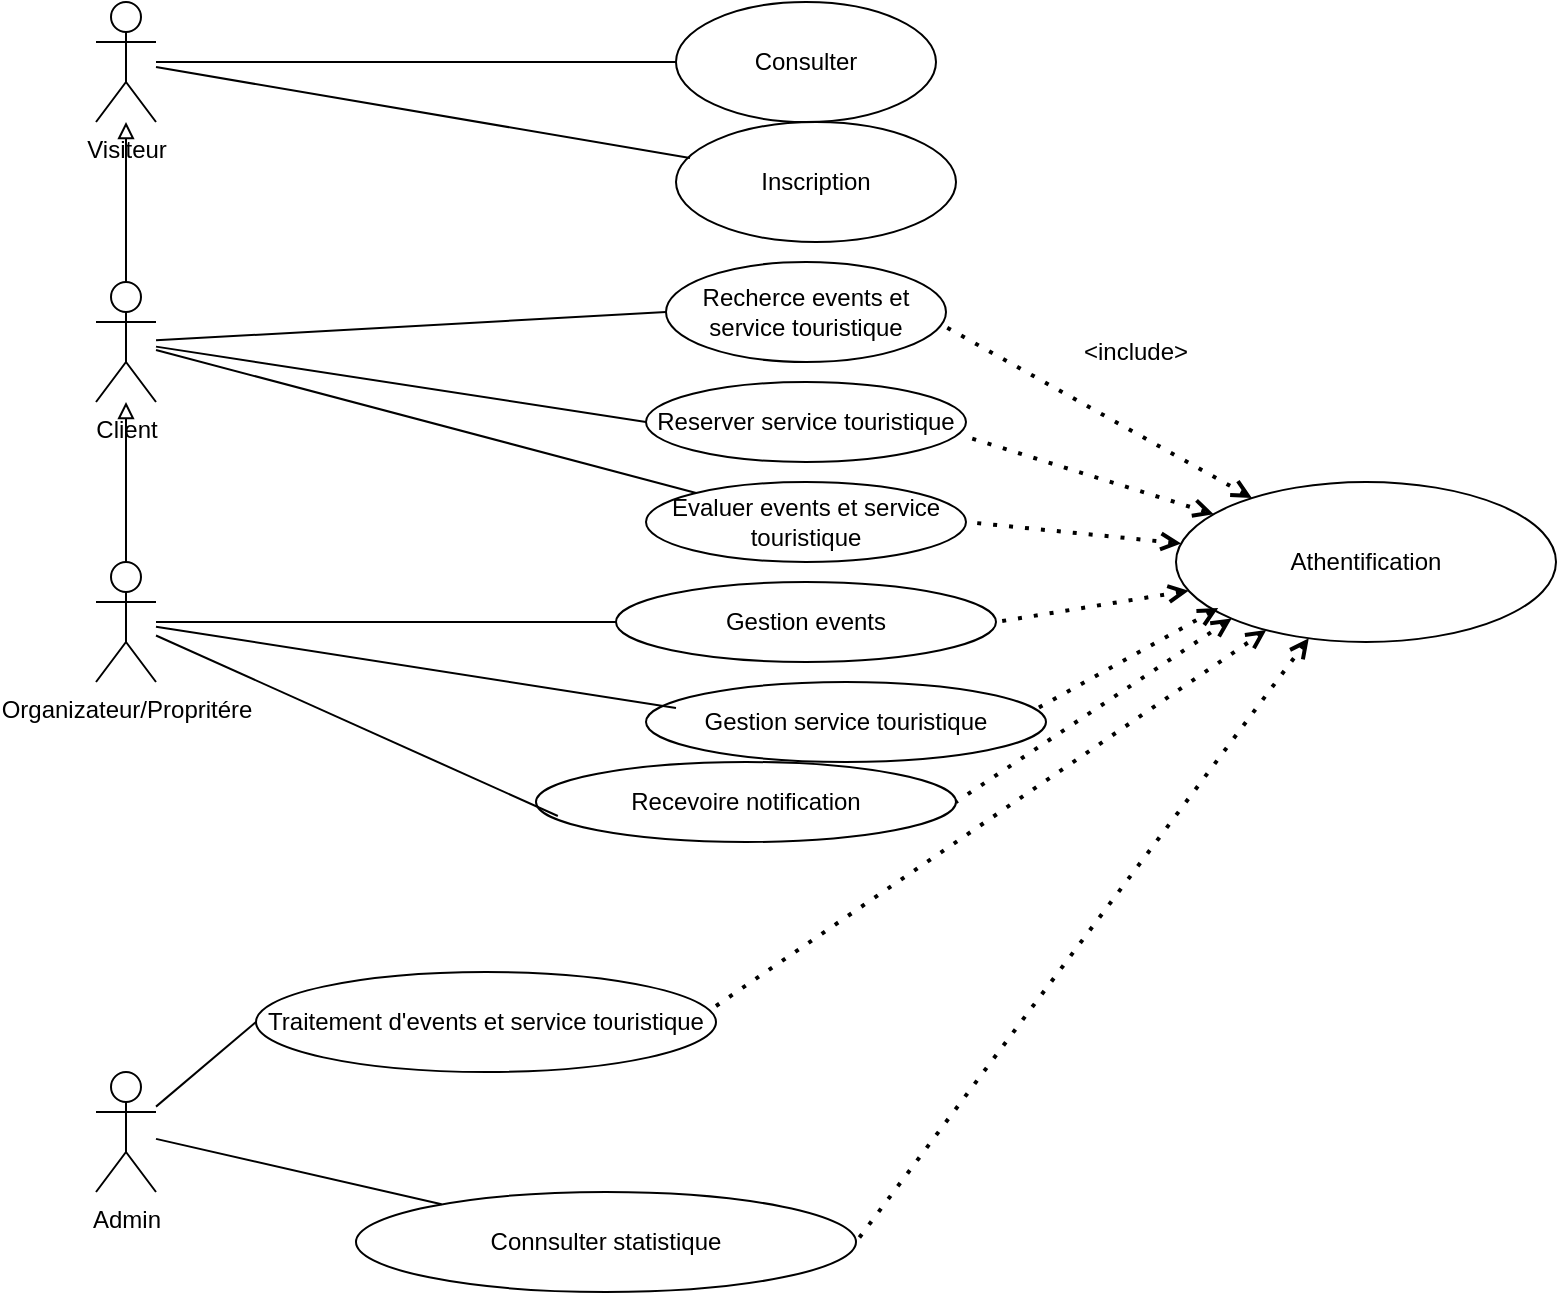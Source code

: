 <mxfile version="23.0.2" type="github">
  <diagram name="Page-1" id="P7TLeiTiltHmnGCo5MTN">
    <mxGraphModel dx="826" dy="437" grid="1" gridSize="10" guides="1" tooltips="1" connect="1" arrows="1" fold="1" page="1" pageScale="1" pageWidth="827" pageHeight="1169" math="0" shadow="0">
      <root>
        <mxCell id="0" />
        <mxCell id="1" parent="0" />
        <mxCell id="sqn5vPOxeCrrnbe9mnzl-1" value="Visiteur" style="shape=umlActor;verticalLabelPosition=bottom;verticalAlign=top;html=1;outlineConnect=0;fillStyle=auto;" parent="1" vertex="1">
          <mxGeometry x="80" y="50" width="30" height="60" as="geometry" />
        </mxCell>
        <mxCell id="sqn5vPOxeCrrnbe9mnzl-16" style="edgeStyle=orthogonalEdgeStyle;rounded=0;orthogonalLoop=1;jettySize=auto;html=1;endArrow=block;endFill=0;" parent="1" source="sqn5vPOxeCrrnbe9mnzl-2" target="sqn5vPOxeCrrnbe9mnzl-1" edge="1">
          <mxGeometry relative="1" as="geometry" />
        </mxCell>
        <mxCell id="sqn5vPOxeCrrnbe9mnzl-2" value="Client" style="shape=umlActor;verticalLabelPosition=bottom;verticalAlign=top;html=1;outlineConnect=0;fillStyle=auto;" parent="1" vertex="1">
          <mxGeometry x="80" y="190" width="30" height="60" as="geometry" />
        </mxCell>
        <mxCell id="sqn5vPOxeCrrnbe9mnzl-4" value="Consulter" style="ellipse;whiteSpace=wrap;html=1;" parent="1" vertex="1">
          <mxGeometry x="370" y="50" width="130" height="60" as="geometry" />
        </mxCell>
        <mxCell id="sqn5vPOxeCrrnbe9mnzl-8" value="Inscription" style="ellipse;whiteSpace=wrap;html=1;" parent="1" vertex="1">
          <mxGeometry x="370" y="110" width="140" height="60" as="geometry" />
        </mxCell>
        <mxCell id="sqn5vPOxeCrrnbe9mnzl-11" value="Recherce events et service touristique" style="ellipse;whiteSpace=wrap;html=1;" parent="1" vertex="1">
          <mxGeometry x="365" y="180" width="140" height="50" as="geometry" />
        </mxCell>
        <mxCell id="sqn5vPOxeCrrnbe9mnzl-13" value="Reserver service touristique" style="ellipse;whiteSpace=wrap;html=1;" parent="1" vertex="1">
          <mxGeometry x="355" y="240" width="160" height="40" as="geometry" />
        </mxCell>
        <mxCell id="sqn5vPOxeCrrnbe9mnzl-15" value="Evaluer events et service touristique" style="ellipse;whiteSpace=wrap;html=1;" parent="1" vertex="1">
          <mxGeometry x="355" y="290" width="160" height="40" as="geometry" />
        </mxCell>
        <mxCell id="sqn5vPOxeCrrnbe9mnzl-18" style="edgeStyle=orthogonalEdgeStyle;rounded=0;orthogonalLoop=1;jettySize=auto;html=1;endArrow=block;endFill=0;" parent="1" source="sqn5vPOxeCrrnbe9mnzl-17" target="sqn5vPOxeCrrnbe9mnzl-2" edge="1">
          <mxGeometry relative="1" as="geometry" />
        </mxCell>
        <mxCell id="sqn5vPOxeCrrnbe9mnzl-17" value="Organizateur/Propritére&lt;br&gt;" style="shape=umlActor;verticalLabelPosition=bottom;verticalAlign=top;html=1;outlineConnect=0;" parent="1" vertex="1">
          <mxGeometry x="80" y="330" width="30" height="60" as="geometry" />
        </mxCell>
        <mxCell id="sqn5vPOxeCrrnbe9mnzl-19" value="Gestion events" style="ellipse;whiteSpace=wrap;html=1;" parent="1" vertex="1">
          <mxGeometry x="340" y="340" width="190" height="40" as="geometry" />
        </mxCell>
        <mxCell id="sqn5vPOxeCrrnbe9mnzl-20" value="Gestion service touristique" style="ellipse;whiteSpace=wrap;html=1;" parent="1" vertex="1">
          <mxGeometry x="355" y="390" width="200" height="40" as="geometry" />
        </mxCell>
        <mxCell id="sqn5vPOxeCrrnbe9mnzl-21" value="Recevoire notification" style="ellipse;whiteSpace=wrap;html=1;" parent="1" vertex="1">
          <mxGeometry x="300" y="430" width="210" height="40" as="geometry" />
        </mxCell>
        <mxCell id="sqn5vPOxeCrrnbe9mnzl-31" value="" style="endArrow=none;html=1;rounded=0;" parent="1" source="sqn5vPOxeCrrnbe9mnzl-1" target="sqn5vPOxeCrrnbe9mnzl-4" edge="1">
          <mxGeometry width="50" height="50" relative="1" as="geometry">
            <mxPoint x="230" y="100" as="sourcePoint" />
            <mxPoint x="280" y="50" as="targetPoint" />
          </mxGeometry>
        </mxCell>
        <mxCell id="sqn5vPOxeCrrnbe9mnzl-32" value="" style="endArrow=none;html=1;rounded=0;entryX=0.05;entryY=0.3;entryDx=0;entryDy=0;entryPerimeter=0;" parent="1" source="sqn5vPOxeCrrnbe9mnzl-1" target="sqn5vPOxeCrrnbe9mnzl-8" edge="1">
          <mxGeometry width="50" height="50" relative="1" as="geometry">
            <mxPoint x="200" y="180" as="sourcePoint" />
            <mxPoint x="250" y="130" as="targetPoint" />
          </mxGeometry>
        </mxCell>
        <mxCell id="sqn5vPOxeCrrnbe9mnzl-33" value="" style="endArrow=none;html=1;rounded=0;entryX=0;entryY=0.5;entryDx=0;entryDy=0;" parent="1" source="sqn5vPOxeCrrnbe9mnzl-2" target="sqn5vPOxeCrrnbe9mnzl-11" edge="1">
          <mxGeometry width="50" height="50" relative="1" as="geometry">
            <mxPoint x="390" y="340" as="sourcePoint" />
            <mxPoint x="440" y="290" as="targetPoint" />
          </mxGeometry>
        </mxCell>
        <mxCell id="sqn5vPOxeCrrnbe9mnzl-34" value="" style="endArrow=none;html=1;rounded=0;entryX=0;entryY=0.5;entryDx=0;entryDy=0;" parent="1" source="sqn5vPOxeCrrnbe9mnzl-2" target="sqn5vPOxeCrrnbe9mnzl-13" edge="1">
          <mxGeometry width="50" height="50" relative="1" as="geometry">
            <mxPoint x="180" y="280" as="sourcePoint" />
            <mxPoint x="230" y="230" as="targetPoint" />
          </mxGeometry>
        </mxCell>
        <mxCell id="sqn5vPOxeCrrnbe9mnzl-35" value="" style="endArrow=none;html=1;rounded=0;" parent="1" source="sqn5vPOxeCrrnbe9mnzl-2" target="sqn5vPOxeCrrnbe9mnzl-15" edge="1">
          <mxGeometry width="50" height="50" relative="1" as="geometry">
            <mxPoint x="390" y="340" as="sourcePoint" />
            <mxPoint x="440" y="290" as="targetPoint" />
          </mxGeometry>
        </mxCell>
        <mxCell id="sqn5vPOxeCrrnbe9mnzl-36" value="" style="endArrow=none;html=1;rounded=0;" parent="1" source="sqn5vPOxeCrrnbe9mnzl-17" target="sqn5vPOxeCrrnbe9mnzl-19" edge="1">
          <mxGeometry width="50" height="50" relative="1" as="geometry">
            <mxPoint x="390" y="340" as="sourcePoint" />
            <mxPoint x="440" y="290" as="targetPoint" />
          </mxGeometry>
        </mxCell>
        <mxCell id="sqn5vPOxeCrrnbe9mnzl-37" value="" style="endArrow=none;html=1;rounded=0;entryX=0.075;entryY=0.325;entryDx=0;entryDy=0;entryPerimeter=0;" parent="1" source="sqn5vPOxeCrrnbe9mnzl-17" target="sqn5vPOxeCrrnbe9mnzl-20" edge="1">
          <mxGeometry width="50" height="50" relative="1" as="geometry">
            <mxPoint x="390" y="340" as="sourcePoint" />
            <mxPoint x="440" y="290" as="targetPoint" />
          </mxGeometry>
        </mxCell>
        <mxCell id="sqn5vPOxeCrrnbe9mnzl-38" value="" style="endArrow=none;html=1;rounded=0;entryX=0.052;entryY=0.675;entryDx=0;entryDy=0;entryPerimeter=0;" parent="1" source="sqn5vPOxeCrrnbe9mnzl-17" target="sqn5vPOxeCrrnbe9mnzl-21" edge="1">
          <mxGeometry width="50" height="50" relative="1" as="geometry">
            <mxPoint x="390" y="340" as="sourcePoint" />
            <mxPoint x="440" y="290" as="targetPoint" />
          </mxGeometry>
        </mxCell>
        <mxCell id="sqn5vPOxeCrrnbe9mnzl-39" value="Admin" style="shape=umlActor;verticalLabelPosition=bottom;verticalAlign=top;html=1;outlineConnect=0;" parent="1" vertex="1">
          <mxGeometry x="80" y="585" width="30" height="60" as="geometry" />
        </mxCell>
        <mxCell id="sqn5vPOxeCrrnbe9mnzl-41" value="Traitement d&#39;events et service touristique" style="ellipse;whiteSpace=wrap;html=1;" parent="1" vertex="1">
          <mxGeometry x="160" y="535" width="230" height="50" as="geometry" />
        </mxCell>
        <mxCell id="sqn5vPOxeCrrnbe9mnzl-44" value="Connsulter statistique" style="ellipse;whiteSpace=wrap;html=1;" parent="1" vertex="1">
          <mxGeometry x="210" y="645" width="250" height="50" as="geometry" />
        </mxCell>
        <mxCell id="sqn5vPOxeCrrnbe9mnzl-45" value="" style="endArrow=none;html=1;rounded=0;entryX=0;entryY=0.5;entryDx=0;entryDy=0;" parent="1" source="sqn5vPOxeCrrnbe9mnzl-39" target="sqn5vPOxeCrrnbe9mnzl-41" edge="1">
          <mxGeometry width="50" height="50" relative="1" as="geometry">
            <mxPoint x="390" y="640" as="sourcePoint" />
            <mxPoint x="440" y="590" as="targetPoint" />
          </mxGeometry>
        </mxCell>
        <mxCell id="sqn5vPOxeCrrnbe9mnzl-46" value="" style="endArrow=none;html=1;rounded=0;" parent="1" source="sqn5vPOxeCrrnbe9mnzl-39" target="sqn5vPOxeCrrnbe9mnzl-44" edge="1">
          <mxGeometry width="50" height="50" relative="1" as="geometry">
            <mxPoint x="390" y="640" as="sourcePoint" />
            <mxPoint x="440" y="590" as="targetPoint" />
          </mxGeometry>
        </mxCell>
        <mxCell id="sqn5vPOxeCrrnbe9mnzl-52" value="Athentification" style="ellipse;whiteSpace=wrap;html=1;" parent="1" vertex="1">
          <mxGeometry x="620" y="290" width="190" height="80" as="geometry" />
        </mxCell>
        <mxCell id="sqn5vPOxeCrrnbe9mnzl-54" value="" style="endArrow=none;dashed=1;html=1;dashPattern=1 3;strokeWidth=2;rounded=0;entryX=1.013;entryY=0.7;entryDx=0;entryDy=0;entryPerimeter=0;startArrow=open;startFill=0;" parent="1" source="sqn5vPOxeCrrnbe9mnzl-52" target="sqn5vPOxeCrrnbe9mnzl-13" edge="1">
          <mxGeometry width="50" height="50" relative="1" as="geometry">
            <mxPoint x="390" y="340" as="sourcePoint" />
            <mxPoint x="440" y="290" as="targetPoint" />
          </mxGeometry>
        </mxCell>
        <mxCell id="sqn5vPOxeCrrnbe9mnzl-55" value="" style="endArrow=none;dashed=1;html=1;dashPattern=1 3;strokeWidth=2;rounded=0;entryX=1;entryY=0.5;entryDx=0;entryDy=0;startArrow=open;startFill=0;" parent="1" source="sqn5vPOxeCrrnbe9mnzl-52" target="sqn5vPOxeCrrnbe9mnzl-15" edge="1">
          <mxGeometry width="50" height="50" relative="1" as="geometry">
            <mxPoint x="390" y="340" as="sourcePoint" />
            <mxPoint x="440" y="290" as="targetPoint" />
          </mxGeometry>
        </mxCell>
        <mxCell id="sqn5vPOxeCrrnbe9mnzl-56" value="" style="endArrow=none;dashed=1;html=1;dashPattern=1 3;strokeWidth=2;rounded=0;entryX=1;entryY=0.5;entryDx=0;entryDy=0;startArrow=open;startFill=0;" parent="1" source="sqn5vPOxeCrrnbe9mnzl-52" target="sqn5vPOxeCrrnbe9mnzl-19" edge="1">
          <mxGeometry width="50" height="50" relative="1" as="geometry">
            <mxPoint x="390" y="340" as="sourcePoint" />
            <mxPoint x="440" y="290" as="targetPoint" />
          </mxGeometry>
        </mxCell>
        <mxCell id="sqn5vPOxeCrrnbe9mnzl-57" value="" style="endArrow=none;dashed=1;html=1;dashPattern=1 3;strokeWidth=2;rounded=0;entryX=0.98;entryY=0.325;entryDx=0;entryDy=0;entryPerimeter=0;exitX=0.111;exitY=0.788;exitDx=0;exitDy=0;exitPerimeter=0;startArrow=open;startFill=0;" parent="1" source="sqn5vPOxeCrrnbe9mnzl-52" target="sqn5vPOxeCrrnbe9mnzl-20" edge="1">
          <mxGeometry width="50" height="50" relative="1" as="geometry">
            <mxPoint x="390" y="440" as="sourcePoint" />
            <mxPoint x="440" y="390" as="targetPoint" />
          </mxGeometry>
        </mxCell>
        <mxCell id="sqn5vPOxeCrrnbe9mnzl-58" value="" style="endArrow=none;dashed=1;html=1;dashPattern=1 3;strokeWidth=2;rounded=0;entryX=1;entryY=0.5;entryDx=0;entryDy=0;exitX=0;exitY=1;exitDx=0;exitDy=0;startArrow=open;startFill=0;" parent="1" source="sqn5vPOxeCrrnbe9mnzl-52" target="sqn5vPOxeCrrnbe9mnzl-21" edge="1">
          <mxGeometry width="50" height="50" relative="1" as="geometry">
            <mxPoint x="390" y="440" as="sourcePoint" />
            <mxPoint x="440" y="390" as="targetPoint" />
          </mxGeometry>
        </mxCell>
        <mxCell id="sqn5vPOxeCrrnbe9mnzl-59" value="" style="endArrow=open;dashed=1;html=1;dashPattern=1 3;strokeWidth=2;rounded=0;exitX=1;exitY=0.34;exitDx=0;exitDy=0;exitPerimeter=0;startArrow=none;startFill=0;endFill=0;" parent="1" source="sqn5vPOxeCrrnbe9mnzl-41" target="sqn5vPOxeCrrnbe9mnzl-52" edge="1">
          <mxGeometry width="50" height="50" relative="1" as="geometry">
            <mxPoint x="390" y="440" as="sourcePoint" />
            <mxPoint x="440" y="390" as="targetPoint" />
          </mxGeometry>
        </mxCell>
        <mxCell id="sqn5vPOxeCrrnbe9mnzl-61" value="" style="endArrow=none;dashed=1;html=1;dashPattern=1 3;strokeWidth=2;rounded=0;entryX=1;entryY=0.5;entryDx=0;entryDy=0;startArrow=open;startFill=0;" parent="1" source="sqn5vPOxeCrrnbe9mnzl-52" target="sqn5vPOxeCrrnbe9mnzl-44" edge="1">
          <mxGeometry width="50" height="50" relative="1" as="geometry">
            <mxPoint x="390" y="740" as="sourcePoint" />
            <mxPoint x="440" y="690" as="targetPoint" />
          </mxGeometry>
        </mxCell>
        <mxCell id="sqn5vPOxeCrrnbe9mnzl-62" value="" style="endArrow=none;dashed=1;html=1;dashPattern=1 3;strokeWidth=2;rounded=0;entryX=0.993;entryY=0.64;entryDx=0;entryDy=0;entryPerimeter=0;endFill=0;startArrow=open;startFill=0;" parent="1" source="sqn5vPOxeCrrnbe9mnzl-52" target="sqn5vPOxeCrrnbe9mnzl-11" edge="1">
          <mxGeometry width="50" height="50" relative="1" as="geometry">
            <mxPoint x="390" y="440" as="sourcePoint" />
            <mxPoint x="440" y="390" as="targetPoint" />
          </mxGeometry>
        </mxCell>
        <mxCell id="sqn5vPOxeCrrnbe9mnzl-63" value="&amp;lt;include&amp;gt;" style="text;html=1;strokeColor=none;fillColor=none;align=center;verticalAlign=middle;whiteSpace=wrap;rounded=0;" parent="1" vertex="1">
          <mxGeometry x="570" y="210" width="60" height="30" as="geometry" />
        </mxCell>
      </root>
    </mxGraphModel>
  </diagram>
</mxfile>
